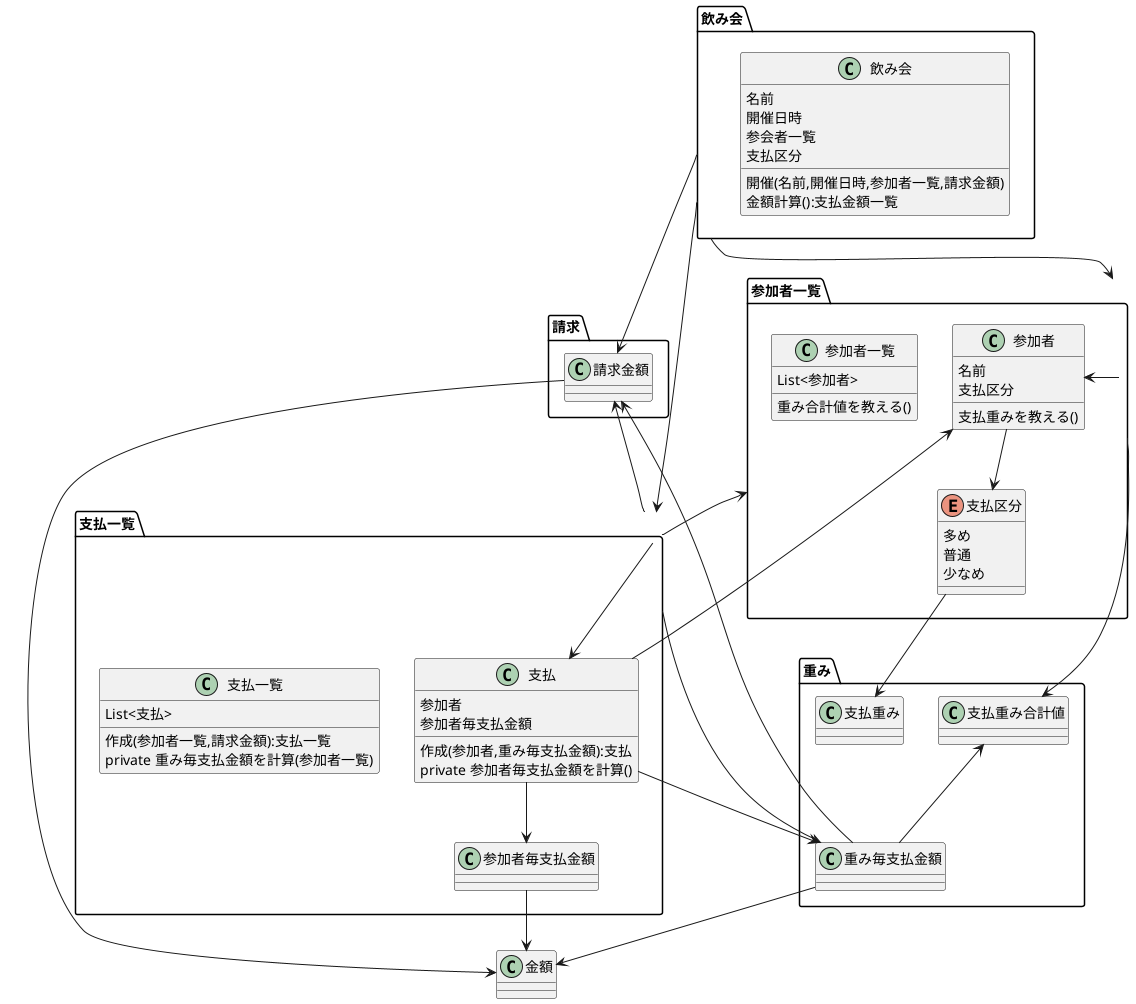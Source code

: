 @startuml

/'
class 幹事{
}
'/

package 飲み会{

class 飲み会 {
名前
開催日時
参会者一覧
支払区分
'幹事
開催(名前,開催日時,参加者一覧,請求金額)
'参加者追加()
金額計算():支払金額一覧
}


}


package 請求{

class 請求金額{
}

}



package 参加者一覧{
class 参加者{
名前
'飲み会
支払区分
支払重みを教える()
}

class 参加者一覧{
List<参加者>
重み合計値を教える()
}

enum 支払区分{
多め
普通
少なめ
}

}


package 重み{
class 重み毎支払金額{
}
class 支払重み合計値{
}
class 支払重み{
}
}

package 支払一覧{
class 支払一覧{
List<支払>
作成(参加者一覧,請求金額):支払一覧
private 重み毎支払金額を計算(参加者一覧)
}

class 支払{
参加者
参加者毎支払金額
作成(参加者,重み毎支払金額):支払
private 参加者毎支払金額を計算()
}


class 参加者毎支払金額{
}


}

/'
class メンバー毎支払割合{
参加者
支払割合
}
'/


class 金額{
}


/'
class 支払計算{
参加者一覧
請求金額
計算():支払金額一覧
private 重み毎支払金額を計算(参加者一覧)
private 参加者毎支配金額を計算()
}
'/


'飲み会 -> 幹事
飲み会  -d-> 参加者一覧
飲み会 -d-> 請求金額
'飲み会 -> 支払区分
'飲み会 -> 支払金額
飲み会 -d-> 支払一覧

参加者一覧 -> 参加者
参加者 -d-> 支払区分
参加者一覧 -d-> 支払重み合計値

支払区分 -d-> 支払重み

/'
支払計算 -d-> 支払一覧
支払計算 -d-> 参加者一覧
支払計算 -d-> 請求金額
支払計算 -d-> 重み毎支払金額
支払計算 -d-> 参加者毎支払金額
'/

支払一覧 -u-> 参加者一覧
支払一覧 -d-> 支払
支払一覧 -u-> 請求金額
支払一覧 -> 重み毎支払金額

支払 -d-> 参加者
支払 -d-> 参加者毎支払金額
支払 -> 重み毎支払金額

重み毎支払金額 -u-> 支払重み合計値
重み毎支払金額 -u-> 請求金額
重み毎支払金額 -d-> 金額


参加者毎支払金額 -d-> 金額
請求金額 -d-> 金額
@enduml
